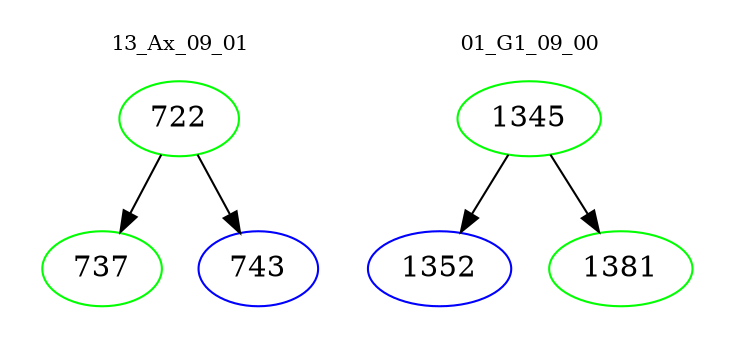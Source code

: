 digraph{
subgraph cluster_0 {
color = white
label = "13_Ax_09_01";
fontsize=10;
T0_722 [label="722", color="green"]
T0_722 -> T0_737 [color="black"]
T0_737 [label="737", color="green"]
T0_722 -> T0_743 [color="black"]
T0_743 [label="743", color="blue"]
}
subgraph cluster_1 {
color = white
label = "01_G1_09_00";
fontsize=10;
T1_1345 [label="1345", color="green"]
T1_1345 -> T1_1352 [color="black"]
T1_1352 [label="1352", color="blue"]
T1_1345 -> T1_1381 [color="black"]
T1_1381 [label="1381", color="green"]
}
}
